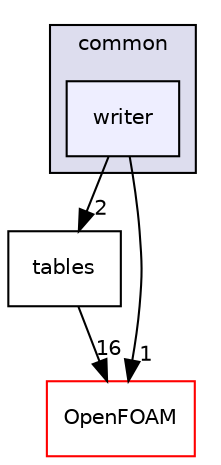 digraph "src/conversion/common/writer" {
  bgcolor=transparent;
  compound=true
  node [ fontsize="10", fontname="Helvetica"];
  edge [ labelfontsize="10", labelfontname="Helvetica"];
  subgraph clusterdir_888485a4ca6b3c01fe64b25e5a2b5171 {
    graph [ bgcolor="#ddddee", pencolor="black", label="common" fontname="Helvetica", fontsize="10", URL="dir_888485a4ca6b3c01fe64b25e5a2b5171.html"]
  dir_2494c0dbcf5a011da7bec26b49831e12 [shape=box, label="writer", style="filled", fillcolor="#eeeeff", pencolor="black", URL="dir_2494c0dbcf5a011da7bec26b49831e12.html"];
  }
  dir_850af7f0e5536960c9d878c896dc463c [shape=box label="tables" URL="dir_850af7f0e5536960c9d878c896dc463c.html"];
  dir_c5473ff19b20e6ec4dfe5c310b3778a8 [shape=box label="OpenFOAM" color="red" URL="dir_c5473ff19b20e6ec4dfe5c310b3778a8.html"];
  dir_2494c0dbcf5a011da7bec26b49831e12->dir_850af7f0e5536960c9d878c896dc463c [headlabel="2", labeldistance=1.5 headhref="dir_000554_000553.html"];
  dir_2494c0dbcf5a011da7bec26b49831e12->dir_c5473ff19b20e6ec4dfe5c310b3778a8 [headlabel="1", labeldistance=1.5 headhref="dir_000554_002151.html"];
  dir_850af7f0e5536960c9d878c896dc463c->dir_c5473ff19b20e6ec4dfe5c310b3778a8 [headlabel="16", labeldistance=1.5 headhref="dir_000553_002151.html"];
}
